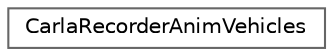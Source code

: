 digraph "类继承关系图"
{
 // INTERACTIVE_SVG=YES
 // LATEX_PDF_SIZE
  bgcolor="transparent";
  edge [fontname=Helvetica,fontsize=10,labelfontname=Helvetica,labelfontsize=10];
  node [fontname=Helvetica,fontsize=10,shape=box,height=0.2,width=0.4];
  rankdir="LR";
  Node0 [id="Node000000",label="CarlaRecorderAnimVehicles",height=0.2,width=0.4,color="grey40", fillcolor="white", style="filled",URL="$da/dd4/classCarlaRecorderAnimVehicles.html",tooltip=" "];
}
